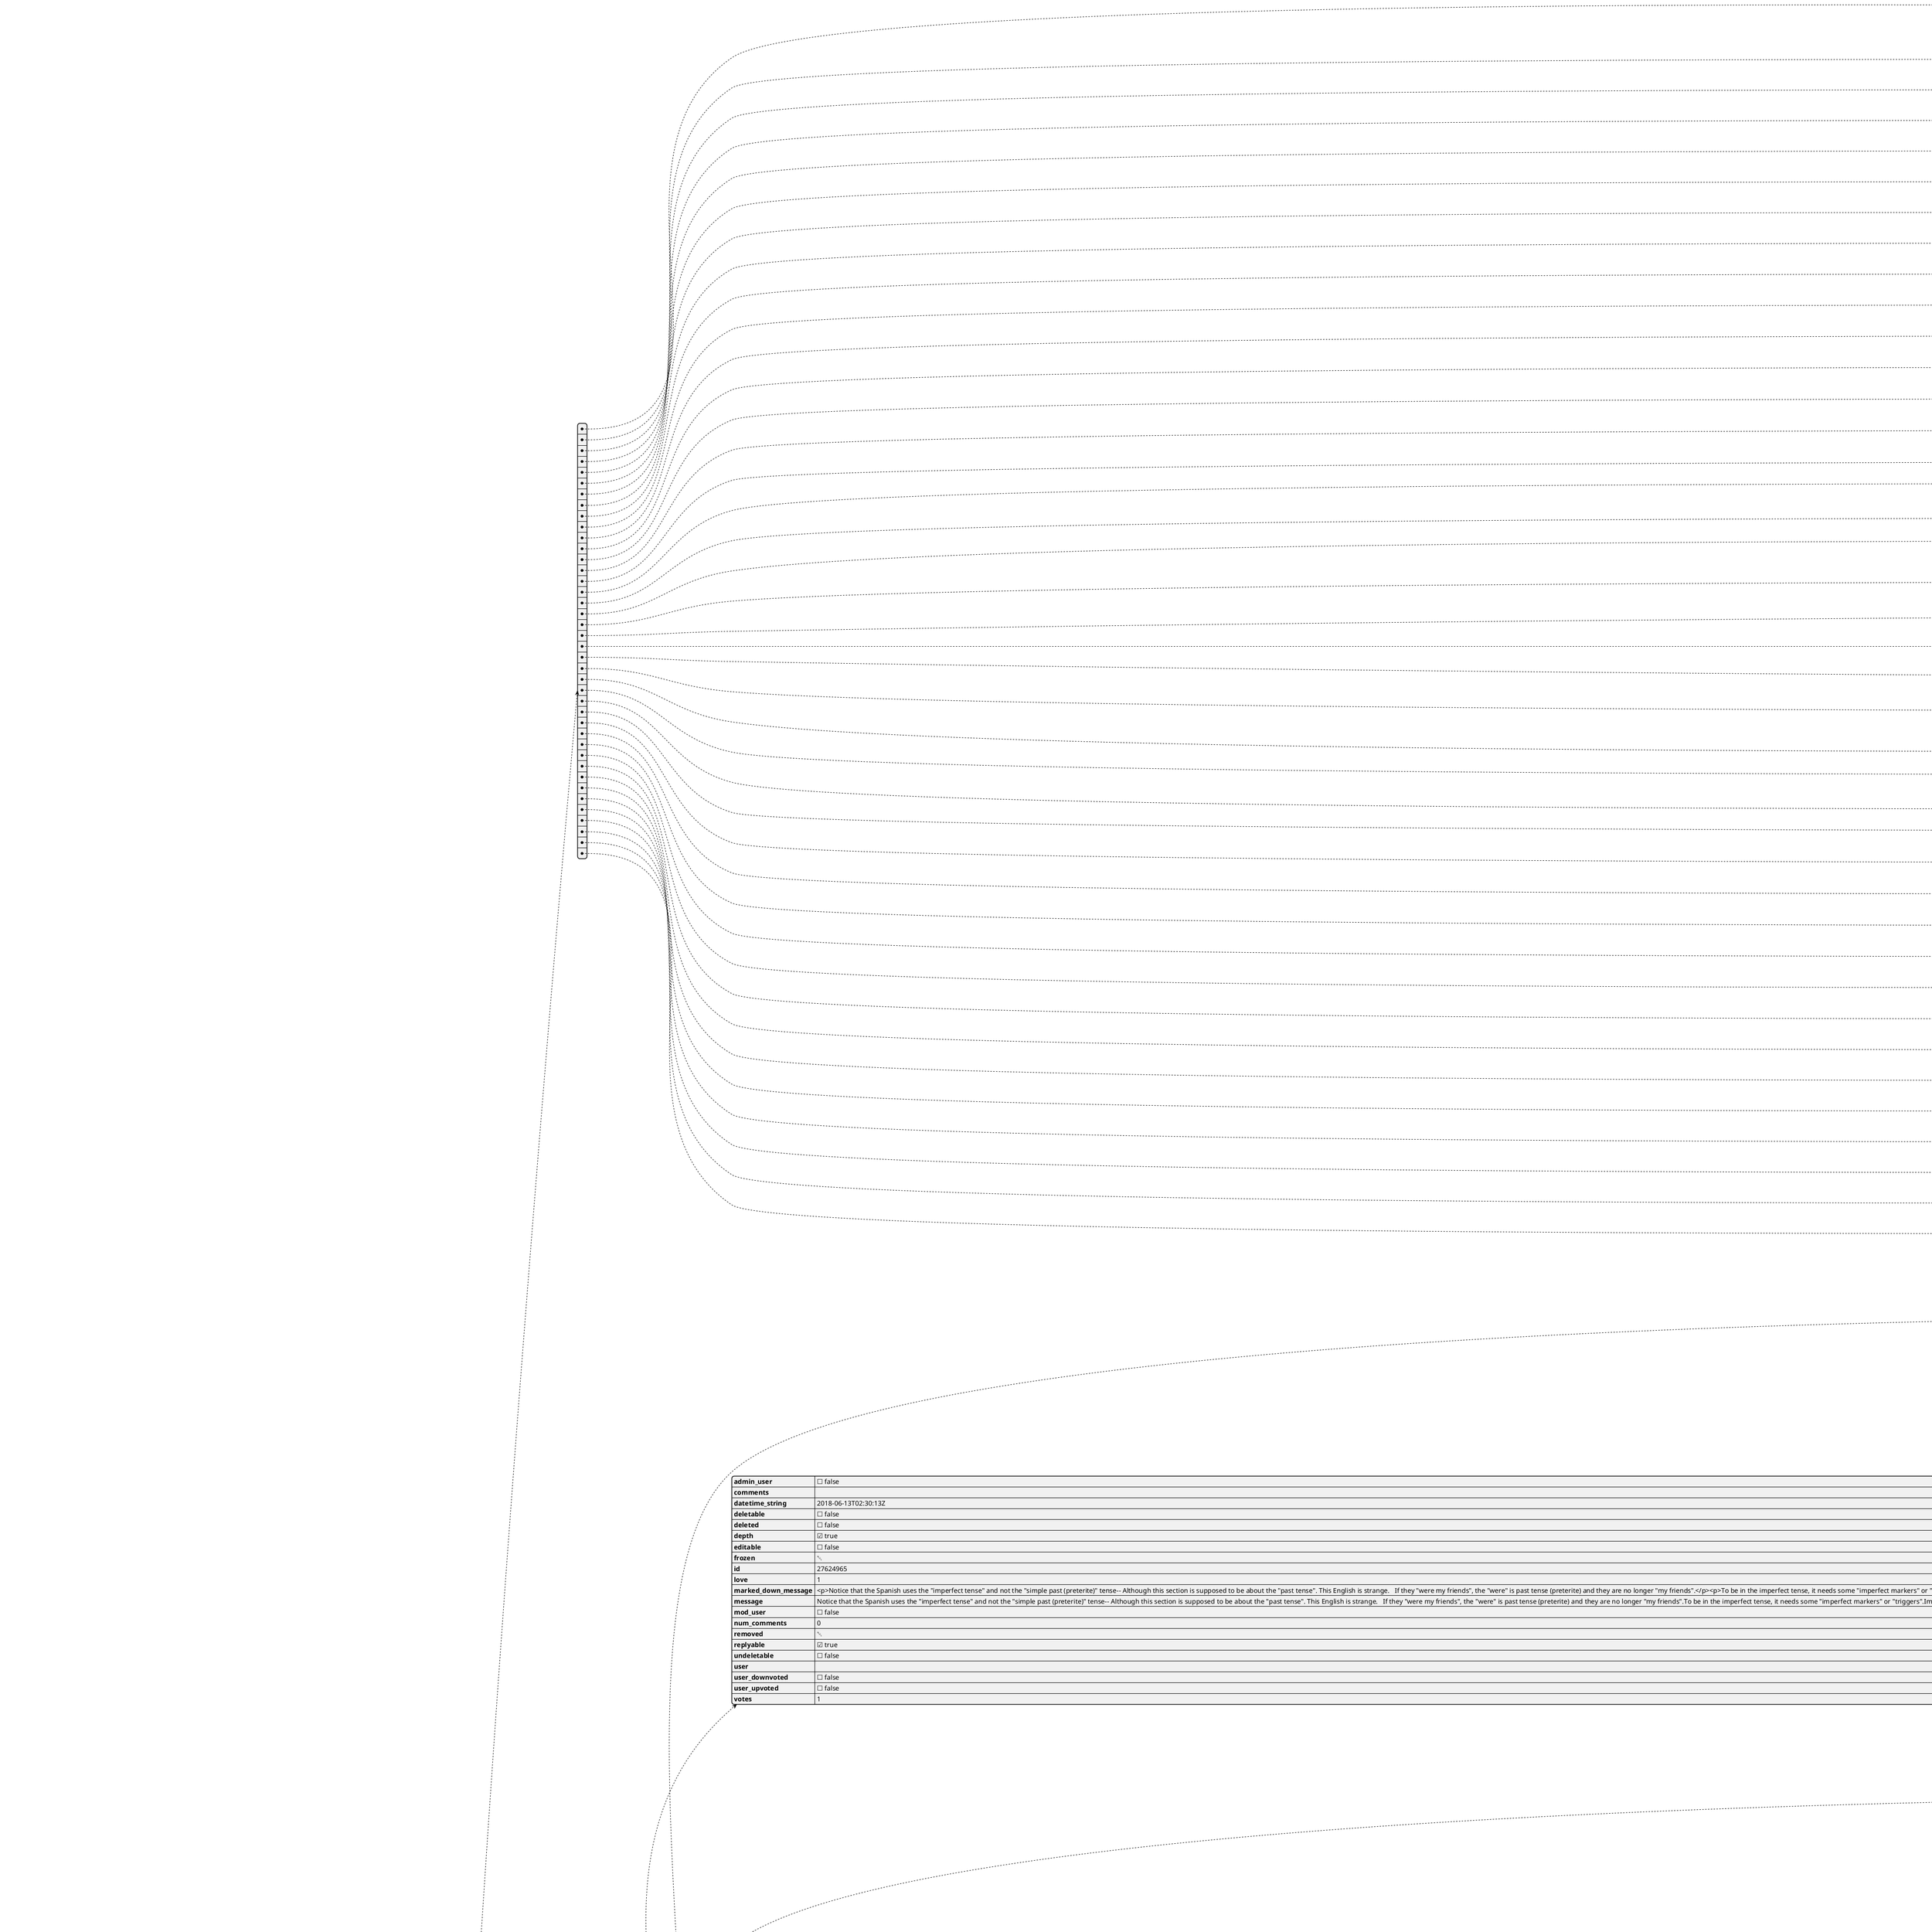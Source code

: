 @startjson "Forum Comment"
{
    "admin_user": false,
    "all_topics": [
        {
            "id": 1,
            "name": "Duolingo"
        },
        {
            "id": 647,
            "name": "Troubleshooting"
        },
        {
            "id": 2,
            "name": "Spanish"
        },
        {
            "id": 67,
            "name": "German"
        },
        {
            "id": 147,
            "name": "French"
        },
        {
            "id": 328,
            "name": "Portuguese"
        },
        {
            "id": 519,
            "name": "Italian"
        },
        {
            "id": 897,
            "name": "Dutch"
        },
        {
            "id": 901,
            "name": "Irish"
        },
        {
            "id": 902,
            "name": "Danish"
        },
        {
            "id": 908,
            "name": "Swedish"
        },
        {
            "id": 909,
            "name": "Educators"
        },
        {
            "id": 912,
            "name": "Turkish"
        },
        {
            "id": 913,
            "name": "Ukrainian"
        },
        {
            "id": 914,
            "name": "Norwegian (Bokmål)"
        },
        {
            "id": 915,
            "name": "Esperanto"
        },
        {
            "id": 920,
            "name": "Russian"
        },
        {
            "id": 922,
            "name": "Polish"
        },
        {
            "id": 924,
            "name": "Welsh"
        },
        {
            "id": 930,
            "name": "Hindi"
        },
        {
            "id": 931,
            "name": "Vietnamese"
        },
        {
            "id": 932,
            "name": "Hebrew"
        },
        {
            "id": 933,
            "name": "Hungarian"
        },
        {
            "id": 936,
            "name": "Greek"
        },
        {
            "id": 938,
            "name": "Romanian"
        },
        {
            "id": 942,
            "name": "Swahili"
        },
        {
            "id": 946,
            "name": "Japanese"
        },
        {
            "id": 948,
            "name": "High Valyrian"
        },
        {
            "id": 949,
            "name": "Czech"
        },
        {
            "id": 950,
            "name": "Korean"
        },
        {
            "id": 951,
            "name": "Chinese"
        },
        {
            "id": 953,
            "name": "Klingon"
        },
        {
            "id": 958,
            "name": "Indonesian"
        },
        {
            "id": 960,
            "name": "Hawaiian"
        },
        {
            "id": 961,
            "name": "Navajo"
        },
        {
            "id": 966,
            "name": "Arabic"
        },
        {
            "id": 967,
            "name": "Latin"
        },
        {
            "id": 969,
            "name": "Scottish Gaelic"
        },
        {
            "id": 972,
            "name": "Finnish"
        },
        {
            "id": 979,
            "name": "Yiddish"
        }
    ],
    "backend_latency_ms": 159,
    "canonical_url": "https://forum.duolingo.com/comment/1678438/The-boys-that-were-eating-in-the-restaurant-were-my-friends",
    "category": "general",
    "comments": [
        {
            "admin_user": false,
            "comments": [
                {
                    "admin_user": false,
                    "comments": [],
                    "datetime_string": "2014-07-16T21:54:53Z",
                    "deletable": false,
                    "deleted": false,
                    "depth": true,
                    "editable": false,
                    "frozen": null,
                    "id": 3734172,
                    "love": null,
                    "marked_down_message": "<p>fueron y eran tiene el mismo significado , yo tuve el mismo 'error'.</p>",
                    "message": "fueron y eran tiene el mismo significado , yo tuve el mismo 'error'.",
                    "mod_user": false,
                    "num_comments": 0,
                    "removed": null,
                    "replyable": true,
                    "undeletable": false,
                    "user": {
                        "admin": false,
                        "ambassador": {},
                        "avatar": "//duolingo-images.s3.amazonaws.com/avatars/2804029/E1UPXc-ZXj",
                        "flair": {
                            "is_plus": false,
                            "level_data": [
                                {
                                    "language": "en",
                                    "level": 14
                                },
                                {
                                    "language": "fr",
                                    "level": 8
                                },
                                {
                                    "language": "it",
                                    "level": 2
                                }
                            ],
                            "streak": 0
                        },
                        "has_plus": false,
                        "id": 2804029,
                        "mod": false,
                        "username": "nihilo2"
                    },
                    "user_downvoted": false,
                    "user_upvoted": false,
                    "votes": 0
                },
                {
                    "admin_user": false,
                    "comments": [],
                    "datetime_string": "2015-08-19T23:57:06Z",
                    "deletable": false,
                    "deleted": false,
                    "depth": true,
                    "editable": false,
                    "frozen": null,
                    "id": 10101600,
                    "love": null,
                    "marked_down_message": "<p>es lo mismo a mi la pone mala :(</p>",
                    "message": "es lo mismo a mi la pone mala :(",
                    "mod_user": false,
                    "num_comments": 0,
                    "removed": null,
                    "replyable": true,
                    "undeletable": false,
                    "user": {
                        "admin": false,
                        "ambassador": {},
                        "avatar": "//s3.amazonaws.com/duolingo-images/avatar/default_2",
                        "flair": {
                            "is_plus": false,
                            "level_data": [
                                {
                                    "language": "en",
                                    "level": 10
                                },
                                {
                                    "language": "de",
                                    "level": 7
                                }
                            ],
                            "streak": 0
                        },
                        "has_plus": false,
                        "id": 79659949,
                        "mod": false,
                        "username": "DenisseMarlene."
                    },
                    "user_downvoted": false,
                    "user_upvoted": false,
                    "votes": 0
                }
            ],
            "datetime_string": "2014-06-05T15:43:08Z",
            "deletable": false,
            "deleted": false,
            "depth": true,
            "editable": false,
            "frozen": null,
            "id": 3256331,
            "love": null,
            "marked_down_message": "<p>\"Los niños que estuvieron comiendo en el restaurante fueron mis amigos\" me dice incorrecta</p>",
            "message": "\"Los niños que estuvieron comiendo en el restaurante fueron mis amigos\" me dice incorrecta",
            "mod_user": false,
            "num_comments": 2,
            "removed": null,
            "replyable": true,
            "undeletable": false,
            "user": {
                "admin": false,
                "ambassador": {},
                "avatar": "//duolingo-images.s3.amazonaws.com/avatars/32751904/-txYmaOMwO",
                "flair": {
                    "is_plus": false,
                    "level_data": [
                        {
                            "language": "en",
                            "level": 16
                        },
                        {
                            "language": "de",
                            "level": 4
                        }
                    ],
                    "streak": 0
                },
                "has_plus": false,
                "id": 32751904,
                "mod": false,
                "username": "MA.Dominguez"
            },
            "user_downvoted": false,
            "user_upvoted": false,
            "votes": 5
        },
        {
            "admin_user": false,
            "comments": [],
            "datetime_string": "2018-06-13T02:30:13Z",
            "deletable": false,
            "deleted": false,
            "depth": true,
            "editable": false,
            "frozen": null,
            "id": 27624965,
            "love": 1,
            "marked_down_message": "<p>Notice that the Spanish uses the \"imperfect tense\" and not the \"simple past (preterite)\" tense-- Although this section is supposed to be about the \"past tense\". \nThis English is strange.   If they \"were my friends\", the \"were\" is past tense (preterite) and they are no longer \"my friends\".</p>\n<p>To be in the imperfect tense, it needs some \"imperfect markers\" or \"triggers\".</p>\n<p>Imperfect markers (triggers) include phrases such as \"used to be\", \"would\", or use of the \"past progressive\" interrupted by a preterite  (estaba cocinando cuando entré a casa -- I was cooking when he entered the house). </p>\n<p>Other triggers include phrases such as \"a menudo\", \"a veces\", generalmente\", \"siempre\".</p>\n<p>If those boys are still my friends, I would say \"those who were eating [last night] ARE my friends.\"</p>\n<p>If I say \"they WERE my friends\", that implies that they are no longer my friends. </p>\n<p>Thus, the first part of the sentence \"that were eating\" is OK as IMPERFECT tense.  But the second part should be PRESENT tense (ARE my friends), I suggest. </p>\n<p>See these on the imperfect tense:  <a class=\"blue-link\" href=\"HTTP://STUDYSPANISH.COM/GRAMMAR/LESSONS/IMP3\" target=\"_blank\">HTTP://STUDYSPANISH.COM/GRAMMAR/LESSONS/IMP3</a>\n<a class=\"blue-link\" href=\"http://www.spanishdict.com/guide/spanish-imperfect-tense-forms\" target=\"_blank\">http://www.spanishdict.com/guide/spanish-imperfect-tense-forms</a>\n<a class=\"blue-link\" href=\"http://www.studyspanish.com/verbs/lessons/impreg.htm\" target=\"_blank\">http://www.studyspanish.com/verbs/lessons/impreg.htm</a>\n <a class=\"blue-link\" href=\"http://www.spanish411.net/Spanish-Using-Imperfect-Preterite.asp\" target=\"_blank\">http://www.spanish411.net/Spanish-Using-Imperfect-Preterite.asp</a>\n<a class=\"blue-link\" href=\"http://users.ipfw.edu/JEHLE/COURSES/PRETIMP.HTM\" target=\"_blank\">http://users.ipfw.edu/JEHLE/COURSES/PRETIMP.HTM</a>\n<a class=\"blue-link\" href=\"https://www.myenglishteacher.eu/blog/imperfect-tense/\" target=\"_blank\">https://www.myenglishteacher.eu/blog/imperfect-tense/</a>\n<a class=\"blue-link\" href=\"http://josecarilloforum.com/forum/index.php?topic=6942.0\" target=\"_blank\">http://josecarilloforum.com/forum/index.php?topic=6942.0</a></p>",
            "message": "Notice that the Spanish uses the \"imperfect tense\" and not the \"simple past (preterite)\" tense-- Although this section is supposed to be about the \"past tense\". \nThis English is strange.   If they \"were my friends\", the \"were\" is past tense (preterite) and they are no longer \"my friends\".\n\nTo be in the imperfect tense, it needs some \"imperfect markers\" or \"triggers\".\n\nImperfect markers (triggers) include phrases such as \"used to be\", \"would\", or use of the \"past progressive\" interrupted by a preterite  (estaba cocinando cuando entré a casa -- I was cooking when he entered the house). \n\nOther triggers include phrases such as \"a menudo\", \"a veces\", generalmente\", \"siempre\".\n\nIf those boys are still my friends, I would say \"those who were eating [last night] ARE my friends.\"\n\nIf I say \"they WERE my friends\", that implies that they are no longer my friends. \n\nThus, the first part of the sentence \"that were eating\" is OK as IMPERFECT tense.  But the second part should be PRESENT tense (ARE my friends), I suggest. \n\nSee these on the imperfect tense:  HTTP://STUDYSPANISH.COM/GRAMMAR/LESSONS/IMP3\nhttp://www.spanishdict.com/guide/spanish-imperfect-tense-forms\nhttp://www.studyspanish.com/verbs/lessons/impreg.htm\n http://www.spanish411.net/Spanish-Using-Imperfect-Preterite.asp\nhttp://users.ipfw.edu/JEHLE/COURSES/PRETIMP.HTM\nhttps://www.myenglishteacher.eu/blog/imperfect-tense/\nhttp://josecarilloforum.com/forum/index.php?topic=6942.0\n",
            "mod_user": false,
            "num_comments": 0,
            "removed": null,
            "replyable": true,
            "undeletable": false,
            "user": {
                "admin": false,
                "ambassador": {},
                "avatar": "//duolingo-images.s3.amazonaws.com/avatars/146101015/hyJkY1hTK_",
                "flair": {
                    "is_plus": true,
                    "level_data": [
                        {
                            "language": "en",
                            "level": 25
                        },
                        {
                            "language": "es",
                            "level": 25
                        },
                        {
                            "language": "de",
                            "level": 11
                        },
                        {
                            "language": "la",
                            "level": 9
                        },
                        {
                            "language": "cs",
                            "level": 9
                        }
                    ],
                    "streak": 1895
                },
                "has_plus": true,
                "id": 146101015,
                "mod": false,
                "username": "SGuthrie0"
            },
            "user_downvoted": false,
            "user_upvoted": false,
            "votes": 1
        },
        {
            "admin_user": false,
            "comments": [
                {
                    "admin_user": false,
                    "comments": [],
                    "datetime_string": "2014-02-05T00:38:04Z",
                    "deletable": false,
                    "deleted": false,
                    "depth": true,
                    "editable": false,
                    "frozen": null,
                    "id": 1695516,
                    "love": null,
                    "marked_down_message": "<p>Esa es la palabra que aparece aquí en la respuesta correcta ...</p>",
                    "message": "Esa es la palabra que aparece aquí en la respuesta correcta ...",
                    "mod_user": false,
                    "num_comments": 0,
                    "removed": null,
                    "replyable": true,
                    "undeletable": false,
                    "user": {
                        "admin": false,
                        "ambassador": {
                            "level": 1,
                            "types": [
                                "MODERATOR"
                            ]
                        },
                        "avatar": "//duolingo-images.s3.amazonaws.com/avatars/361711/ERw9Z3NtWH",
                        "flair": {
                            "is_plus": false,
                            "level_data": [
                                {
                                    "language": "es",
                                    "level": 25
                                },
                                {
                                    "language": "pt",
                                    "level": 25
                                },
                                {
                                    "language": "en",
                                    "level": 23
                                },
                                {
                                    "language": "ro",
                                    "level": 16
                                },
                                {
                                    "language": "ca",
                                    "level": 16
                                }
                            ],
                            "streak": 0
                        },
                        "has_plus": false,
                        "id": 361711,
                        "mod": false,
                        "username": "ceaer"
                    },
                    "user_downvoted": false,
                    "user_upvoted": false,
                    "votes": 1
                }
            ],
            "datetime_string": "2014-02-03T22:02:52Z",
            "deletable": false,
            "deleted": false,
            "depth": true,
            "editable": false,
            "frozen": null,
            "id": 1678439,
            "love": null,
            "marked_down_message": "<p>La palabra \"restaurante\" está en el diccionario de la RAE. Debió ser considerada como válida</p>",
            "message": "La palabra \"restaurante\" está en el diccionario de la RAE. Debió ser considerada como válida",
            "mod_user": false,
            "num_comments": 1,
            "removed": null,
            "replyable": true,
            "undeletable": false,
            "user": {
                "admin": false,
                "ambassador": {},
                "avatar": "//duolingo-images.s3.amazonaws.com/avatars/16297413/PlhCYrs6Gl",
                "flair": {
                    "is_plus": false,
                    "level_data": [
                        {
                            "language": "en",
                            "level": 14
                        }
                    ],
                    "streak": 0
                },
                "has_plus": false,
                "id": 16297413,
                "mod": false,
                "username": "juliocesar870"
            },
            "user_downvoted": false,
            "user_upvoted": false,
            "votes": 0
        },
        {
            "admin_user": false,
            "comments": [],
            "datetime_string": "2014-04-21T01:23:06Z",
            "deletable": false,
            "deleted": false,
            "depth": true,
            "editable": false,
            "frozen": null,
            "id": 2683780,
            "love": null,
            "marked_down_message": "<p>algunas veces la traductora cuando usa were emplea estuvieron y en otra estaba,  la traductora me puede explicr por que: por el agunas respuestas puse estabas y me la dio como mala, de la misma manera  cuando ponia estuvieron me la daba como mala.</p>",
            "message": "algunas veces la traductora cuando usa were emplea estuvieron y en otra estaba,  la traductora me puede explicr por que: por el agunas respuestas puse estabas y me la dio como mala, de la misma manera  cuando ponia estuvieron me la daba como mala.",
            "mod_user": false,
            "num_comments": 0,
            "removed": null,
            "replyable": true,
            "undeletable": false,
            "user": {
                "admin": false,
                "ambassador": {},
                "avatar": "//duolingo-images.s3.amazonaws.com/avatars/693495/kN7HSrogb8",
                "flair": {
                    "is_plus": false,
                    "level_data": [
                        {
                            "language": "en",
                            "level": 25
                        },
                        {
                            "language": "it",
                            "level": 8
                        },
                        {
                            "language": "de",
                            "level": 3
                        }
                    ],
                    "streak": 33
                },
                "has_plus": false,
                "id": 693495,
                "mod": false,
                "username": "akiles"
            },
            "user_downvoted": false,
            "user_upvoted": false,
            "votes": 0
        },
        {
            "admin_user": false,
            "comments": [],
            "datetime_string": "2014-10-17T10:59:41Z",
            "deletable": false,
            "deleted": false,
            "depth": true,
            "editable": false,
            "frozen": null,
            "id": 5047824,
            "love": null,
            "marked_down_message": "<p>No me gusta nada cómo se corrige. A veces cometes errores en la escritura con el teclado y toman la frase como mal.</p>",
            "message": "No me gusta nada cómo se corrige. A veces cometes errores en la escritura con el teclado y toman la frase como mal.",
            "mod_user": false,
            "num_comments": 0,
            "removed": null,
            "replyable": true,
            "undeletable": false,
            "user": {
                "admin": false,
                "ambassador": {},
                "avatar": "//s3.amazonaws.com/duolingo-images/avatar/default_2",
                "flair": {
                    "is_plus": false,
                    "level_data": [
                        {
                            "language": "en",
                            "level": 11
                        }
                    ],
                    "streak": 0
                },
                "has_plus": false,
                "id": 42616327,
                "mod": false,
                "username": "MonPereda"
            },
            "user_downvoted": false,
            "user_upvoted": false,
            "votes": 0
        },
        {
            "admin_user": false,
            "comments": [],
            "datetime_string": "2019-01-14T13:26:05Z",
            "deletable": false,
            "deleted": false,
            "depth": true,
            "editable": false,
            "frozen": null,
            "id": 30369663,
            "love": null,
            "marked_down_message": "<p>The boys WHO were eating AT the restaurant were my friends.</p>",
            "message": "The boys WHO were eating AT the restaurant were my friends.",
            "mod_user": false,
            "num_comments": 0,
            "removed": null,
            "replyable": true,
            "undeletable": false,
            "user": {
                "admin": false,
                "ambassador": {},
                "avatar": "//duolingo-images.s3.amazonaws.com/avatars/10485195/dtfSPtIpIS",
                "flair": {
                    "is_plus": false,
                    "level_data": [
                        {
                            "language": "en",
                            "level": 25
                        },
                        {
                            "language": "es",
                            "level": 2
                        }
                    ],
                    "streak": 1508
                },
                "has_plus": false,
                "id": 10485195,
                "mod": false,
                "username": "AbelRgAl"
            },
            "user_downvoted": false,
            "user_upvoted": false,
            "votes": 0
        },
        {
            "admin_user": false,
            "comments": [],
            "datetime_string": "2019-06-23T21:23:27Z",
            "deletable": false,
            "deleted": false,
            "depth": true,
            "editable": false,
            "frozen": null,
            "id": 32796129,
            "love": null,
            "marked_down_message": "<p>Es correcta y aparece incorrecta</p>",
            "message": "Es correcta y aparece incorrecta",
            "mod_user": false,
            "num_comments": 0,
            "removed": null,
            "replyable": true,
            "undeletable": false,
            "user": {
                "admin": false,
                "ambassador": {},
                "avatar": "//duolingo-images.s3.amazonaws.com/avatars/146785667/RmqtQE-96E",
                "flair": {
                    "is_plus": false,
                    "level_data": [
                        {
                            "language": "en",
                            "level": 14
                        }
                    ],
                    "streak": 0
                },
                "has_plus": false,
                "id": 146785667,
                "mod": false,
                "username": "marlenne621973"
            },
            "user_downvoted": false,
            "user_upvoted": false,
            "votes": 0
        },
        {
            "admin_user": false,
            "comments": [],
            "datetime_string": "2019-11-30T14:51:46Z",
            "deletable": false,
            "deleted": false,
            "depth": true,
            "editable": false,
            "frozen": null,
            "id": 35323265,
            "love": null,
            "marked_down_message": "<p>Ok</p>",
            "message": "Ok",
            "mod_user": false,
            "num_comments": 0,
            "removed": null,
            "replyable": true,
            "undeletable": false,
            "user": {
                "admin": false,
                "ambassador": {},
                "avatar": "//duolingo-images.s3.amazonaws.com/avatars/199027629/GyaxPl7lvw",
                "flair": {
                    "is_plus": false,
                    "level_data": [
                        {
                            "language": "en",
                            "level": 25
                        },
                        {
                            "language": "it",
                            "level": 6
                        }
                    ],
                    "streak": 0
                },
                "has_plus": false,
                "id": 199027629,
                "mod": false,
                "username": "LilianGarc344470"
            },
            "user_downvoted": false,
            "user_upvoted": false,
            "votes": 0
        },
        {
            "admin_user": false,
            "comments": [],
            "datetime_string": "2020-01-07T00:06:25Z",
            "deletable": false,
            "deleted": false,
            "depth": true,
            "editable": false,
            "frozen": null,
            "id": 35918824,
            "love": null,
            "marked_down_message": "<p>Mi respuesta fue correcta y la canceló</p>",
            "message": "Mi respuesta fue correcta y la canceló",
            "mod_user": false,
            "num_comments": 0,
            "removed": null,
            "replyable": true,
            "undeletable": false,
            "user": {
                "admin": false,
                "ambassador": {},
                "avatar": "//duolingo-images.s3.amazonaws.com/avatars/391418095/inuugRjRg5",
                "flair": {
                    "is_plus": false,
                    "level_data": [
                        {
                            "language": "en",
                            "level": 25
                        },
                        {
                            "language": "pt",
                            "level": 2
                        }
                    ],
                    "streak": 0
                },
                "has_plus": false,
                "id": 391418095,
                "mod": false,
                "username": "Javier444177"
            },
            "user_downvoted": false,
            "user_upvoted": false,
            "votes": 0
        },
        {
            "admin_user": false,
            "comments": [],
            "datetime_string": "2020-03-26T05:33:27Z",
            "deletable": false,
            "deleted": false,
            "depth": true,
            "editable": false,
            "frozen": null,
            "id": 37291080,
            "love": null,
            "marked_down_message": "<p>Los niños que estaban comiendo en el restaurante fueron mis amigos </p>",
            "message": "Los niños que estaban comiendo en el restaurante fueron mis amigos ",
            "mod_user": false,
            "num_comments": 0,
            "removed": null,
            "replyable": true,
            "undeletable": false,
            "user": {
                "admin": false,
                "ambassador": {},
                "avatar": "//duolingo-images.s3.amazonaws.com/avatars/156184154/3HcvmE5eZA",
                "flair": {
                    "is_plus": false,
                    "level_data": [
                        {
                            "language": "en",
                            "level": 20
                        }
                    ],
                    "streak": 0
                },
                "has_plus": false,
                "id": 156184154,
                "mod": false,
                "username": "Asaadch18"
            },
            "user_downvoted": false,
            "user_upvoted": false,
            "votes": 0
        }
    ],
    "datetime_string": "2014-02-03T22:02:52Z",
    "deletable": false,
    "deleted": false,
    "depth": true,
    "editable": false,
    "followers": [],
    "frozen": null,
    "id": 1678438,
    "is_forward": true,
    "ldc_sentence_id": "d281d61d85cc459b150a8b3be7e5302f",
    "love": null,
    "make_sticky": false,
    "marked_down_message": "",
    "message": "",
    "mod_user": false,
    "num_comments": 13,
    "parents": [
        {
            "from_language_abbrev": "es",
            "from_language_name": "Spanish",
            "id": 217,
            "learning_language_abbrev": "en",
            "name": "English"
        }
    ],
    "read_from_cache": true,
    "removed": null,
    "replyable": true,
    "root": {
        "from_language_abbrev": "es",
        "from_language_name": "Spanish",
        "id": 217,
        "learning_language_abbrev": "en",
        "name": "English"
    },
    "sentence_comment": true,
    "sentence_id": "d281d61d85cc459b150a8b3be7e5302f",
    "sentence_language": "en",
    "show_tts": true,
    "sticky": false,
    "title": "\"The boys that were eating in the restaurant were my friends.\"",
    "topic": {
        "from_language_abbrev": "es",
        "from_language_name": "Spanish",
        "id": 217,
        "learning_language_abbrev": "en",
        "name": "English"
    },
    "translation": "Los niños que estaban comiendo en el restaurante eran mis amigos.",
    "translation_id": "830f926547be5049148df9b6bab3531b",
    "translation_language": "es",
    "tts_url": "https://d1vq87e9lcf771.cloudfront.net/harrison/47dcc7a09beced611f0b0c45360e185c",
    "undeletable": false,
    "user": {
        "admin": false,
        "ambassador": {},
        "avatar": "//duolingo-images.s3.amazonaws.com/avatars/16297413/PlhCYrs6Gl",
        "flair": {
            "is_plus": false,
            "level_data": [
                {
                    "language": "en",
                    "level": 14
                }
            ],
            "streak": 0
        },
        "has_plus": false,
        "id": 16297413,
        "mod": false,
        "username": "juliocesar870"
    },
    "user_downvoted": false,
    "user_upvoted": false,
    "votes": 1,
    "watching": false,
    "word_to_dictionary_url": {
        "boys": "/dictionary/English/boys/3661b40f90fb5659dfaa40c27931e375",
        "eating": "/dictionary/English/eating/7986061c4b902d9513ffb36ec759a61f",
        "friends": "/dictionary/English/friends/026d84d7eb076735cbc730016edde506",
        "in": "/dictionary/English/in/25d831f141df74490bba8048cf58d059",
        "my": "/dictionary/English/my/c6e5a0d61dfd95e33a32edaae74e347c",
        "restaurant": "/dictionary/English/restaurant/b0069901ca7a9cf27c8418c0a23d5427",
        "that": "/dictionary/English/that/1e647900d8fa7af8417f0b93eee9f888",
        "the": "/dictionary/English/the/021e6148baa9615466a135e17e1b77b7",
        "were": "/dictionary/English/were/80531234d80fa81490f7f1ddd4121d6d"
    }
}
@endjson
